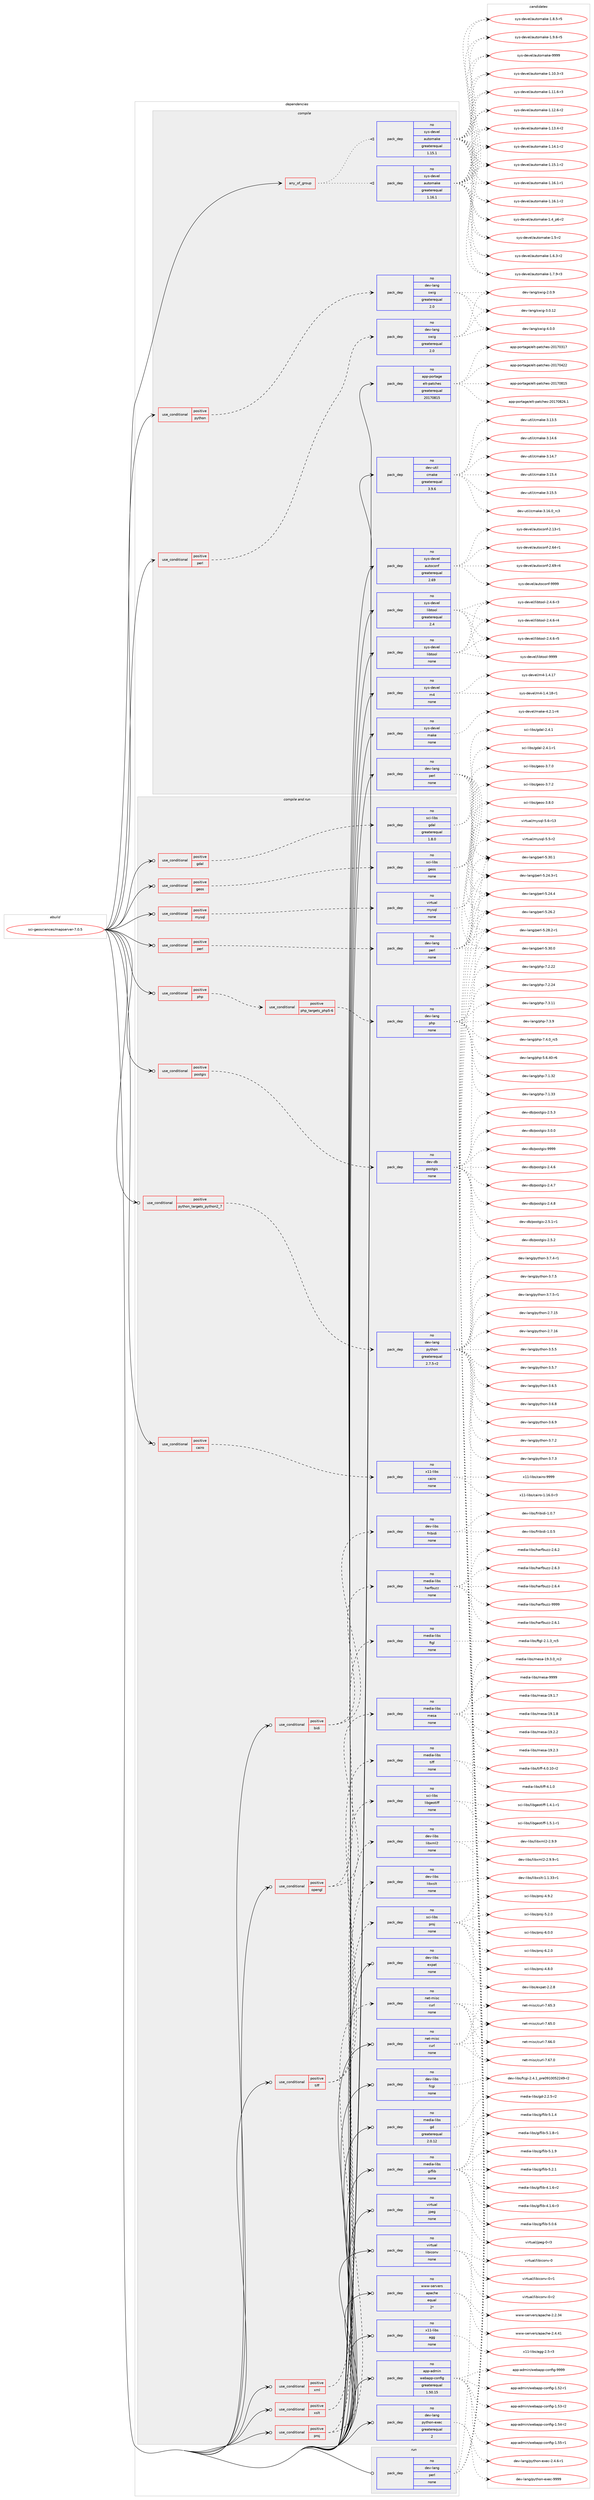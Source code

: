 digraph prolog {

# *************
# Graph options
# *************

newrank=true;
concentrate=true;
compound=true;
graph [rankdir=LR,fontname=Helvetica,fontsize=10,ranksep=1.5];#, ranksep=2.5, nodesep=0.2];
edge  [arrowhead=vee];
node  [fontname=Helvetica,fontsize=10];

# **********
# The ebuild
# **********

subgraph cluster_leftcol {
color=gray;
rank=same;
label=<<i>ebuild</i>>;
id [label="sci-geosciences/mapserver-7.0.5", color=red, width=4, href="../sci-geosciences/mapserver-7.0.5.svg"];
}

# ****************
# The dependencies
# ****************

subgraph cluster_midcol {
color=gray;
label=<<i>dependencies</i>>;
subgraph cluster_compile {
fillcolor="#eeeeee";
style=filled;
label=<<i>compile</i>>;
subgraph any14584 {
dependency854354 [label=<<TABLE BORDER="0" CELLBORDER="1" CELLSPACING="0" CELLPADDING="4"><TR><TD CELLPADDING="10">any_of_group</TD></TR></TABLE>>, shape=none, color=red];subgraph pack631849 {
dependency854355 [label=<<TABLE BORDER="0" CELLBORDER="1" CELLSPACING="0" CELLPADDING="4" WIDTH="220"><TR><TD ROWSPAN="6" CELLPADDING="30">pack_dep</TD></TR><TR><TD WIDTH="110">no</TD></TR><TR><TD>sys-devel</TD></TR><TR><TD>automake</TD></TR><TR><TD>greaterequal</TD></TR><TR><TD>1.16.1</TD></TR></TABLE>>, shape=none, color=blue];
}
dependency854354:e -> dependency854355:w [weight=20,style="dotted",arrowhead="oinv"];
subgraph pack631850 {
dependency854356 [label=<<TABLE BORDER="0" CELLBORDER="1" CELLSPACING="0" CELLPADDING="4" WIDTH="220"><TR><TD ROWSPAN="6" CELLPADDING="30">pack_dep</TD></TR><TR><TD WIDTH="110">no</TD></TR><TR><TD>sys-devel</TD></TR><TR><TD>automake</TD></TR><TR><TD>greaterequal</TD></TR><TR><TD>1.15.1</TD></TR></TABLE>>, shape=none, color=blue];
}
dependency854354:e -> dependency854356:w [weight=20,style="dotted",arrowhead="oinv"];
}
id:e -> dependency854354:w [weight=20,style="solid",arrowhead="vee"];
subgraph cond207412 {
dependency854357 [label=<<TABLE BORDER="0" CELLBORDER="1" CELLSPACING="0" CELLPADDING="4"><TR><TD ROWSPAN="3" CELLPADDING="10">use_conditional</TD></TR><TR><TD>positive</TD></TR><TR><TD>perl</TD></TR></TABLE>>, shape=none, color=red];
subgraph pack631851 {
dependency854358 [label=<<TABLE BORDER="0" CELLBORDER="1" CELLSPACING="0" CELLPADDING="4" WIDTH="220"><TR><TD ROWSPAN="6" CELLPADDING="30">pack_dep</TD></TR><TR><TD WIDTH="110">no</TD></TR><TR><TD>dev-lang</TD></TR><TR><TD>swig</TD></TR><TR><TD>greaterequal</TD></TR><TR><TD>2.0</TD></TR></TABLE>>, shape=none, color=blue];
}
dependency854357:e -> dependency854358:w [weight=20,style="dashed",arrowhead="vee"];
}
id:e -> dependency854357:w [weight=20,style="solid",arrowhead="vee"];
subgraph cond207413 {
dependency854359 [label=<<TABLE BORDER="0" CELLBORDER="1" CELLSPACING="0" CELLPADDING="4"><TR><TD ROWSPAN="3" CELLPADDING="10">use_conditional</TD></TR><TR><TD>positive</TD></TR><TR><TD>python</TD></TR></TABLE>>, shape=none, color=red];
subgraph pack631852 {
dependency854360 [label=<<TABLE BORDER="0" CELLBORDER="1" CELLSPACING="0" CELLPADDING="4" WIDTH="220"><TR><TD ROWSPAN="6" CELLPADDING="30">pack_dep</TD></TR><TR><TD WIDTH="110">no</TD></TR><TR><TD>dev-lang</TD></TR><TR><TD>swig</TD></TR><TR><TD>greaterequal</TD></TR><TR><TD>2.0</TD></TR></TABLE>>, shape=none, color=blue];
}
dependency854359:e -> dependency854360:w [weight=20,style="dashed",arrowhead="vee"];
}
id:e -> dependency854359:w [weight=20,style="solid",arrowhead="vee"];
subgraph pack631853 {
dependency854361 [label=<<TABLE BORDER="0" CELLBORDER="1" CELLSPACING="0" CELLPADDING="4" WIDTH="220"><TR><TD ROWSPAN="6" CELLPADDING="30">pack_dep</TD></TR><TR><TD WIDTH="110">no</TD></TR><TR><TD>app-portage</TD></TR><TR><TD>elt-patches</TD></TR><TR><TD>greaterequal</TD></TR><TR><TD>20170815</TD></TR></TABLE>>, shape=none, color=blue];
}
id:e -> dependency854361:w [weight=20,style="solid",arrowhead="vee"];
subgraph pack631854 {
dependency854362 [label=<<TABLE BORDER="0" CELLBORDER="1" CELLSPACING="0" CELLPADDING="4" WIDTH="220"><TR><TD ROWSPAN="6" CELLPADDING="30">pack_dep</TD></TR><TR><TD WIDTH="110">no</TD></TR><TR><TD>dev-lang</TD></TR><TR><TD>perl</TD></TR><TR><TD>none</TD></TR><TR><TD></TD></TR></TABLE>>, shape=none, color=blue];
}
id:e -> dependency854362:w [weight=20,style="solid",arrowhead="vee"];
subgraph pack631855 {
dependency854363 [label=<<TABLE BORDER="0" CELLBORDER="1" CELLSPACING="0" CELLPADDING="4" WIDTH="220"><TR><TD ROWSPAN="6" CELLPADDING="30">pack_dep</TD></TR><TR><TD WIDTH="110">no</TD></TR><TR><TD>dev-util</TD></TR><TR><TD>cmake</TD></TR><TR><TD>greaterequal</TD></TR><TR><TD>3.9.6</TD></TR></TABLE>>, shape=none, color=blue];
}
id:e -> dependency854363:w [weight=20,style="solid",arrowhead="vee"];
subgraph pack631856 {
dependency854364 [label=<<TABLE BORDER="0" CELLBORDER="1" CELLSPACING="0" CELLPADDING="4" WIDTH="220"><TR><TD ROWSPAN="6" CELLPADDING="30">pack_dep</TD></TR><TR><TD WIDTH="110">no</TD></TR><TR><TD>sys-devel</TD></TR><TR><TD>autoconf</TD></TR><TR><TD>greaterequal</TD></TR><TR><TD>2.69</TD></TR></TABLE>>, shape=none, color=blue];
}
id:e -> dependency854364:w [weight=20,style="solid",arrowhead="vee"];
subgraph pack631857 {
dependency854365 [label=<<TABLE BORDER="0" CELLBORDER="1" CELLSPACING="0" CELLPADDING="4" WIDTH="220"><TR><TD ROWSPAN="6" CELLPADDING="30">pack_dep</TD></TR><TR><TD WIDTH="110">no</TD></TR><TR><TD>sys-devel</TD></TR><TR><TD>libtool</TD></TR><TR><TD>greaterequal</TD></TR><TR><TD>2.4</TD></TR></TABLE>>, shape=none, color=blue];
}
id:e -> dependency854365:w [weight=20,style="solid",arrowhead="vee"];
subgraph pack631858 {
dependency854366 [label=<<TABLE BORDER="0" CELLBORDER="1" CELLSPACING="0" CELLPADDING="4" WIDTH="220"><TR><TD ROWSPAN="6" CELLPADDING="30">pack_dep</TD></TR><TR><TD WIDTH="110">no</TD></TR><TR><TD>sys-devel</TD></TR><TR><TD>libtool</TD></TR><TR><TD>none</TD></TR><TR><TD></TD></TR></TABLE>>, shape=none, color=blue];
}
id:e -> dependency854366:w [weight=20,style="solid",arrowhead="vee"];
subgraph pack631859 {
dependency854367 [label=<<TABLE BORDER="0" CELLBORDER="1" CELLSPACING="0" CELLPADDING="4" WIDTH="220"><TR><TD ROWSPAN="6" CELLPADDING="30">pack_dep</TD></TR><TR><TD WIDTH="110">no</TD></TR><TR><TD>sys-devel</TD></TR><TR><TD>m4</TD></TR><TR><TD>none</TD></TR><TR><TD></TD></TR></TABLE>>, shape=none, color=blue];
}
id:e -> dependency854367:w [weight=20,style="solid",arrowhead="vee"];
subgraph pack631860 {
dependency854368 [label=<<TABLE BORDER="0" CELLBORDER="1" CELLSPACING="0" CELLPADDING="4" WIDTH="220"><TR><TD ROWSPAN="6" CELLPADDING="30">pack_dep</TD></TR><TR><TD WIDTH="110">no</TD></TR><TR><TD>sys-devel</TD></TR><TR><TD>make</TD></TR><TR><TD>none</TD></TR><TR><TD></TD></TR></TABLE>>, shape=none, color=blue];
}
id:e -> dependency854368:w [weight=20,style="solid",arrowhead="vee"];
}
subgraph cluster_compileandrun {
fillcolor="#eeeeee";
style=filled;
label=<<i>compile and run</i>>;
subgraph cond207414 {
dependency854369 [label=<<TABLE BORDER="0" CELLBORDER="1" CELLSPACING="0" CELLPADDING="4"><TR><TD ROWSPAN="3" CELLPADDING="10">use_conditional</TD></TR><TR><TD>positive</TD></TR><TR><TD>bidi</TD></TR></TABLE>>, shape=none, color=red];
subgraph pack631861 {
dependency854370 [label=<<TABLE BORDER="0" CELLBORDER="1" CELLSPACING="0" CELLPADDING="4" WIDTH="220"><TR><TD ROWSPAN="6" CELLPADDING="30">pack_dep</TD></TR><TR><TD WIDTH="110">no</TD></TR><TR><TD>dev-libs</TD></TR><TR><TD>fribidi</TD></TR><TR><TD>none</TD></TR><TR><TD></TD></TR></TABLE>>, shape=none, color=blue];
}
dependency854369:e -> dependency854370:w [weight=20,style="dashed",arrowhead="vee"];
subgraph pack631862 {
dependency854371 [label=<<TABLE BORDER="0" CELLBORDER="1" CELLSPACING="0" CELLPADDING="4" WIDTH="220"><TR><TD ROWSPAN="6" CELLPADDING="30">pack_dep</TD></TR><TR><TD WIDTH="110">no</TD></TR><TR><TD>media-libs</TD></TR><TR><TD>harfbuzz</TD></TR><TR><TD>none</TD></TR><TR><TD></TD></TR></TABLE>>, shape=none, color=blue];
}
dependency854369:e -> dependency854371:w [weight=20,style="dashed",arrowhead="vee"];
}
id:e -> dependency854369:w [weight=20,style="solid",arrowhead="odotvee"];
subgraph cond207415 {
dependency854372 [label=<<TABLE BORDER="0" CELLBORDER="1" CELLSPACING="0" CELLPADDING="4"><TR><TD ROWSPAN="3" CELLPADDING="10">use_conditional</TD></TR><TR><TD>positive</TD></TR><TR><TD>cairo</TD></TR></TABLE>>, shape=none, color=red];
subgraph pack631863 {
dependency854373 [label=<<TABLE BORDER="0" CELLBORDER="1" CELLSPACING="0" CELLPADDING="4" WIDTH="220"><TR><TD ROWSPAN="6" CELLPADDING="30">pack_dep</TD></TR><TR><TD WIDTH="110">no</TD></TR><TR><TD>x11-libs</TD></TR><TR><TD>cairo</TD></TR><TR><TD>none</TD></TR><TR><TD></TD></TR></TABLE>>, shape=none, color=blue];
}
dependency854372:e -> dependency854373:w [weight=20,style="dashed",arrowhead="vee"];
}
id:e -> dependency854372:w [weight=20,style="solid",arrowhead="odotvee"];
subgraph cond207416 {
dependency854374 [label=<<TABLE BORDER="0" CELLBORDER="1" CELLSPACING="0" CELLPADDING="4"><TR><TD ROWSPAN="3" CELLPADDING="10">use_conditional</TD></TR><TR><TD>positive</TD></TR><TR><TD>gdal</TD></TR></TABLE>>, shape=none, color=red];
subgraph pack631864 {
dependency854375 [label=<<TABLE BORDER="0" CELLBORDER="1" CELLSPACING="0" CELLPADDING="4" WIDTH="220"><TR><TD ROWSPAN="6" CELLPADDING="30">pack_dep</TD></TR><TR><TD WIDTH="110">no</TD></TR><TR><TD>sci-libs</TD></TR><TR><TD>gdal</TD></TR><TR><TD>greaterequal</TD></TR><TR><TD>1.8.0</TD></TR></TABLE>>, shape=none, color=blue];
}
dependency854374:e -> dependency854375:w [weight=20,style="dashed",arrowhead="vee"];
}
id:e -> dependency854374:w [weight=20,style="solid",arrowhead="odotvee"];
subgraph cond207417 {
dependency854376 [label=<<TABLE BORDER="0" CELLBORDER="1" CELLSPACING="0" CELLPADDING="4"><TR><TD ROWSPAN="3" CELLPADDING="10">use_conditional</TD></TR><TR><TD>positive</TD></TR><TR><TD>geos</TD></TR></TABLE>>, shape=none, color=red];
subgraph pack631865 {
dependency854377 [label=<<TABLE BORDER="0" CELLBORDER="1" CELLSPACING="0" CELLPADDING="4" WIDTH="220"><TR><TD ROWSPAN="6" CELLPADDING="30">pack_dep</TD></TR><TR><TD WIDTH="110">no</TD></TR><TR><TD>sci-libs</TD></TR><TR><TD>geos</TD></TR><TR><TD>none</TD></TR><TR><TD></TD></TR></TABLE>>, shape=none, color=blue];
}
dependency854376:e -> dependency854377:w [weight=20,style="dashed",arrowhead="vee"];
}
id:e -> dependency854376:w [weight=20,style="solid",arrowhead="odotvee"];
subgraph cond207418 {
dependency854378 [label=<<TABLE BORDER="0" CELLBORDER="1" CELLSPACING="0" CELLPADDING="4"><TR><TD ROWSPAN="3" CELLPADDING="10">use_conditional</TD></TR><TR><TD>positive</TD></TR><TR><TD>mysql</TD></TR></TABLE>>, shape=none, color=red];
subgraph pack631866 {
dependency854379 [label=<<TABLE BORDER="0" CELLBORDER="1" CELLSPACING="0" CELLPADDING="4" WIDTH="220"><TR><TD ROWSPAN="6" CELLPADDING="30">pack_dep</TD></TR><TR><TD WIDTH="110">no</TD></TR><TR><TD>virtual</TD></TR><TR><TD>mysql</TD></TR><TR><TD>none</TD></TR><TR><TD></TD></TR></TABLE>>, shape=none, color=blue];
}
dependency854378:e -> dependency854379:w [weight=20,style="dashed",arrowhead="vee"];
}
id:e -> dependency854378:w [weight=20,style="solid",arrowhead="odotvee"];
subgraph cond207419 {
dependency854380 [label=<<TABLE BORDER="0" CELLBORDER="1" CELLSPACING="0" CELLPADDING="4"><TR><TD ROWSPAN="3" CELLPADDING="10">use_conditional</TD></TR><TR><TD>positive</TD></TR><TR><TD>opengl</TD></TR></TABLE>>, shape=none, color=red];
subgraph pack631867 {
dependency854381 [label=<<TABLE BORDER="0" CELLBORDER="1" CELLSPACING="0" CELLPADDING="4" WIDTH="220"><TR><TD ROWSPAN="6" CELLPADDING="30">pack_dep</TD></TR><TR><TD WIDTH="110">no</TD></TR><TR><TD>media-libs</TD></TR><TR><TD>ftgl</TD></TR><TR><TD>none</TD></TR><TR><TD></TD></TR></TABLE>>, shape=none, color=blue];
}
dependency854380:e -> dependency854381:w [weight=20,style="dashed",arrowhead="vee"];
subgraph pack631868 {
dependency854382 [label=<<TABLE BORDER="0" CELLBORDER="1" CELLSPACING="0" CELLPADDING="4" WIDTH="220"><TR><TD ROWSPAN="6" CELLPADDING="30">pack_dep</TD></TR><TR><TD WIDTH="110">no</TD></TR><TR><TD>media-libs</TD></TR><TR><TD>mesa</TD></TR><TR><TD>none</TD></TR><TR><TD></TD></TR></TABLE>>, shape=none, color=blue];
}
dependency854380:e -> dependency854382:w [weight=20,style="dashed",arrowhead="vee"];
}
id:e -> dependency854380:w [weight=20,style="solid",arrowhead="odotvee"];
subgraph cond207420 {
dependency854383 [label=<<TABLE BORDER="0" CELLBORDER="1" CELLSPACING="0" CELLPADDING="4"><TR><TD ROWSPAN="3" CELLPADDING="10">use_conditional</TD></TR><TR><TD>positive</TD></TR><TR><TD>perl</TD></TR></TABLE>>, shape=none, color=red];
subgraph pack631869 {
dependency854384 [label=<<TABLE BORDER="0" CELLBORDER="1" CELLSPACING="0" CELLPADDING="4" WIDTH="220"><TR><TD ROWSPAN="6" CELLPADDING="30">pack_dep</TD></TR><TR><TD WIDTH="110">no</TD></TR><TR><TD>dev-lang</TD></TR><TR><TD>perl</TD></TR><TR><TD>none</TD></TR><TR><TD></TD></TR></TABLE>>, shape=none, color=blue];
}
dependency854383:e -> dependency854384:w [weight=20,style="dashed",arrowhead="vee"];
}
id:e -> dependency854383:w [weight=20,style="solid",arrowhead="odotvee"];
subgraph cond207421 {
dependency854385 [label=<<TABLE BORDER="0" CELLBORDER="1" CELLSPACING="0" CELLPADDING="4"><TR><TD ROWSPAN="3" CELLPADDING="10">use_conditional</TD></TR><TR><TD>positive</TD></TR><TR><TD>php</TD></TR></TABLE>>, shape=none, color=red];
subgraph cond207422 {
dependency854386 [label=<<TABLE BORDER="0" CELLBORDER="1" CELLSPACING="0" CELLPADDING="4"><TR><TD ROWSPAN="3" CELLPADDING="10">use_conditional</TD></TR><TR><TD>positive</TD></TR><TR><TD>php_targets_php5-6</TD></TR></TABLE>>, shape=none, color=red];
subgraph pack631870 {
dependency854387 [label=<<TABLE BORDER="0" CELLBORDER="1" CELLSPACING="0" CELLPADDING="4" WIDTH="220"><TR><TD ROWSPAN="6" CELLPADDING="30">pack_dep</TD></TR><TR><TD WIDTH="110">no</TD></TR><TR><TD>dev-lang</TD></TR><TR><TD>php</TD></TR><TR><TD>none</TD></TR><TR><TD></TD></TR></TABLE>>, shape=none, color=blue];
}
dependency854386:e -> dependency854387:w [weight=20,style="dashed",arrowhead="vee"];
}
dependency854385:e -> dependency854386:w [weight=20,style="dashed",arrowhead="vee"];
}
id:e -> dependency854385:w [weight=20,style="solid",arrowhead="odotvee"];
subgraph cond207423 {
dependency854388 [label=<<TABLE BORDER="0" CELLBORDER="1" CELLSPACING="0" CELLPADDING="4"><TR><TD ROWSPAN="3" CELLPADDING="10">use_conditional</TD></TR><TR><TD>positive</TD></TR><TR><TD>postgis</TD></TR></TABLE>>, shape=none, color=red];
subgraph pack631871 {
dependency854389 [label=<<TABLE BORDER="0" CELLBORDER="1" CELLSPACING="0" CELLPADDING="4" WIDTH="220"><TR><TD ROWSPAN="6" CELLPADDING="30">pack_dep</TD></TR><TR><TD WIDTH="110">no</TD></TR><TR><TD>dev-db</TD></TR><TR><TD>postgis</TD></TR><TR><TD>none</TD></TR><TR><TD></TD></TR></TABLE>>, shape=none, color=blue];
}
dependency854388:e -> dependency854389:w [weight=20,style="dashed",arrowhead="vee"];
}
id:e -> dependency854388:w [weight=20,style="solid",arrowhead="odotvee"];
subgraph cond207424 {
dependency854390 [label=<<TABLE BORDER="0" CELLBORDER="1" CELLSPACING="0" CELLPADDING="4"><TR><TD ROWSPAN="3" CELLPADDING="10">use_conditional</TD></TR><TR><TD>positive</TD></TR><TR><TD>proj</TD></TR></TABLE>>, shape=none, color=red];
subgraph pack631872 {
dependency854391 [label=<<TABLE BORDER="0" CELLBORDER="1" CELLSPACING="0" CELLPADDING="4" WIDTH="220"><TR><TD ROWSPAN="6" CELLPADDING="30">pack_dep</TD></TR><TR><TD WIDTH="110">no</TD></TR><TR><TD>sci-libs</TD></TR><TR><TD>proj</TD></TR><TR><TD>none</TD></TR><TR><TD></TD></TR></TABLE>>, shape=none, color=blue];
}
dependency854390:e -> dependency854391:w [weight=20,style="dashed",arrowhead="vee"];
subgraph pack631873 {
dependency854392 [label=<<TABLE BORDER="0" CELLBORDER="1" CELLSPACING="0" CELLPADDING="4" WIDTH="220"><TR><TD ROWSPAN="6" CELLPADDING="30">pack_dep</TD></TR><TR><TD WIDTH="110">no</TD></TR><TR><TD>net-misc</TD></TR><TR><TD>curl</TD></TR><TR><TD>none</TD></TR><TR><TD></TD></TR></TABLE>>, shape=none, color=blue];
}
dependency854390:e -> dependency854392:w [weight=20,style="dashed",arrowhead="vee"];
}
id:e -> dependency854390:w [weight=20,style="solid",arrowhead="odotvee"];
subgraph cond207425 {
dependency854393 [label=<<TABLE BORDER="0" CELLBORDER="1" CELLSPACING="0" CELLPADDING="4"><TR><TD ROWSPAN="3" CELLPADDING="10">use_conditional</TD></TR><TR><TD>positive</TD></TR><TR><TD>python_targets_python2_7</TD></TR></TABLE>>, shape=none, color=red];
subgraph pack631874 {
dependency854394 [label=<<TABLE BORDER="0" CELLBORDER="1" CELLSPACING="0" CELLPADDING="4" WIDTH="220"><TR><TD ROWSPAN="6" CELLPADDING="30">pack_dep</TD></TR><TR><TD WIDTH="110">no</TD></TR><TR><TD>dev-lang</TD></TR><TR><TD>python</TD></TR><TR><TD>greaterequal</TD></TR><TR><TD>2.7.5-r2</TD></TR></TABLE>>, shape=none, color=blue];
}
dependency854393:e -> dependency854394:w [weight=20,style="dashed",arrowhead="vee"];
}
id:e -> dependency854393:w [weight=20,style="solid",arrowhead="odotvee"];
subgraph cond207426 {
dependency854395 [label=<<TABLE BORDER="0" CELLBORDER="1" CELLSPACING="0" CELLPADDING="4"><TR><TD ROWSPAN="3" CELLPADDING="10">use_conditional</TD></TR><TR><TD>positive</TD></TR><TR><TD>tiff</TD></TR></TABLE>>, shape=none, color=red];
subgraph pack631875 {
dependency854396 [label=<<TABLE BORDER="0" CELLBORDER="1" CELLSPACING="0" CELLPADDING="4" WIDTH="220"><TR><TD ROWSPAN="6" CELLPADDING="30">pack_dep</TD></TR><TR><TD WIDTH="110">no</TD></TR><TR><TD>media-libs</TD></TR><TR><TD>tiff</TD></TR><TR><TD>none</TD></TR><TR><TD></TD></TR></TABLE>>, shape=none, color=blue];
}
dependency854395:e -> dependency854396:w [weight=20,style="dashed",arrowhead="vee"];
subgraph pack631876 {
dependency854397 [label=<<TABLE BORDER="0" CELLBORDER="1" CELLSPACING="0" CELLPADDING="4" WIDTH="220"><TR><TD ROWSPAN="6" CELLPADDING="30">pack_dep</TD></TR><TR><TD WIDTH="110">no</TD></TR><TR><TD>sci-libs</TD></TR><TR><TD>libgeotiff</TD></TR><TR><TD>none</TD></TR><TR><TD></TD></TR></TABLE>>, shape=none, color=blue];
}
dependency854395:e -> dependency854397:w [weight=20,style="dashed",arrowhead="vee"];
}
id:e -> dependency854395:w [weight=20,style="solid",arrowhead="odotvee"];
subgraph cond207427 {
dependency854398 [label=<<TABLE BORDER="0" CELLBORDER="1" CELLSPACING="0" CELLPADDING="4"><TR><TD ROWSPAN="3" CELLPADDING="10">use_conditional</TD></TR><TR><TD>positive</TD></TR><TR><TD>xml</TD></TR></TABLE>>, shape=none, color=red];
subgraph pack631877 {
dependency854399 [label=<<TABLE BORDER="0" CELLBORDER="1" CELLSPACING="0" CELLPADDING="4" WIDTH="220"><TR><TD ROWSPAN="6" CELLPADDING="30">pack_dep</TD></TR><TR><TD WIDTH="110">no</TD></TR><TR><TD>dev-libs</TD></TR><TR><TD>libxml2</TD></TR><TR><TD>none</TD></TR><TR><TD></TD></TR></TABLE>>, shape=none, color=blue];
}
dependency854398:e -> dependency854399:w [weight=20,style="dashed",arrowhead="vee"];
}
id:e -> dependency854398:w [weight=20,style="solid",arrowhead="odotvee"];
subgraph cond207428 {
dependency854400 [label=<<TABLE BORDER="0" CELLBORDER="1" CELLSPACING="0" CELLPADDING="4"><TR><TD ROWSPAN="3" CELLPADDING="10">use_conditional</TD></TR><TR><TD>positive</TD></TR><TR><TD>xslt</TD></TR></TABLE>>, shape=none, color=red];
subgraph pack631878 {
dependency854401 [label=<<TABLE BORDER="0" CELLBORDER="1" CELLSPACING="0" CELLPADDING="4" WIDTH="220"><TR><TD ROWSPAN="6" CELLPADDING="30">pack_dep</TD></TR><TR><TD WIDTH="110">no</TD></TR><TR><TD>dev-libs</TD></TR><TR><TD>libxslt</TD></TR><TR><TD>none</TD></TR><TR><TD></TD></TR></TABLE>>, shape=none, color=blue];
}
dependency854400:e -> dependency854401:w [weight=20,style="dashed",arrowhead="vee"];
}
id:e -> dependency854400:w [weight=20,style="solid",arrowhead="odotvee"];
subgraph pack631879 {
dependency854402 [label=<<TABLE BORDER="0" CELLBORDER="1" CELLSPACING="0" CELLPADDING="4" WIDTH="220"><TR><TD ROWSPAN="6" CELLPADDING="30">pack_dep</TD></TR><TR><TD WIDTH="110">no</TD></TR><TR><TD>app-admin</TD></TR><TR><TD>webapp-config</TD></TR><TR><TD>greaterequal</TD></TR><TR><TD>1.50.15</TD></TR></TABLE>>, shape=none, color=blue];
}
id:e -> dependency854402:w [weight=20,style="solid",arrowhead="odotvee"];
subgraph pack631880 {
dependency854403 [label=<<TABLE BORDER="0" CELLBORDER="1" CELLSPACING="0" CELLPADDING="4" WIDTH="220"><TR><TD ROWSPAN="6" CELLPADDING="30">pack_dep</TD></TR><TR><TD WIDTH="110">no</TD></TR><TR><TD>dev-lang</TD></TR><TR><TD>python-exec</TD></TR><TR><TD>greaterequal</TD></TR><TR><TD>2</TD></TR></TABLE>>, shape=none, color=blue];
}
id:e -> dependency854403:w [weight=20,style="solid",arrowhead="odotvee"];
subgraph pack631881 {
dependency854404 [label=<<TABLE BORDER="0" CELLBORDER="1" CELLSPACING="0" CELLPADDING="4" WIDTH="220"><TR><TD ROWSPAN="6" CELLPADDING="30">pack_dep</TD></TR><TR><TD WIDTH="110">no</TD></TR><TR><TD>dev-libs</TD></TR><TR><TD>expat</TD></TR><TR><TD>none</TD></TR><TR><TD></TD></TR></TABLE>>, shape=none, color=blue];
}
id:e -> dependency854404:w [weight=20,style="solid",arrowhead="odotvee"];
subgraph pack631882 {
dependency854405 [label=<<TABLE BORDER="0" CELLBORDER="1" CELLSPACING="0" CELLPADDING="4" WIDTH="220"><TR><TD ROWSPAN="6" CELLPADDING="30">pack_dep</TD></TR><TR><TD WIDTH="110">no</TD></TR><TR><TD>dev-libs</TD></TR><TR><TD>fcgi</TD></TR><TR><TD>none</TD></TR><TR><TD></TD></TR></TABLE>>, shape=none, color=blue];
}
id:e -> dependency854405:w [weight=20,style="solid",arrowhead="odotvee"];
subgraph pack631883 {
dependency854406 [label=<<TABLE BORDER="0" CELLBORDER="1" CELLSPACING="0" CELLPADDING="4" WIDTH="220"><TR><TD ROWSPAN="6" CELLPADDING="30">pack_dep</TD></TR><TR><TD WIDTH="110">no</TD></TR><TR><TD>media-libs</TD></TR><TR><TD>gd</TD></TR><TR><TD>greaterequal</TD></TR><TR><TD>2.0.12</TD></TR></TABLE>>, shape=none, color=blue];
}
id:e -> dependency854406:w [weight=20,style="solid",arrowhead="odotvee"];
subgraph pack631884 {
dependency854407 [label=<<TABLE BORDER="0" CELLBORDER="1" CELLSPACING="0" CELLPADDING="4" WIDTH="220"><TR><TD ROWSPAN="6" CELLPADDING="30">pack_dep</TD></TR><TR><TD WIDTH="110">no</TD></TR><TR><TD>media-libs</TD></TR><TR><TD>giflib</TD></TR><TR><TD>none</TD></TR><TR><TD></TD></TR></TABLE>>, shape=none, color=blue];
}
id:e -> dependency854407:w [weight=20,style="solid",arrowhead="odotvee"];
subgraph pack631885 {
dependency854408 [label=<<TABLE BORDER="0" CELLBORDER="1" CELLSPACING="0" CELLPADDING="4" WIDTH="220"><TR><TD ROWSPAN="6" CELLPADDING="30">pack_dep</TD></TR><TR><TD WIDTH="110">no</TD></TR><TR><TD>net-misc</TD></TR><TR><TD>curl</TD></TR><TR><TD>none</TD></TR><TR><TD></TD></TR></TABLE>>, shape=none, color=blue];
}
id:e -> dependency854408:w [weight=20,style="solid",arrowhead="odotvee"];
subgraph pack631886 {
dependency854409 [label=<<TABLE BORDER="0" CELLBORDER="1" CELLSPACING="0" CELLPADDING="4" WIDTH="220"><TR><TD ROWSPAN="6" CELLPADDING="30">pack_dep</TD></TR><TR><TD WIDTH="110">no</TD></TR><TR><TD>virtual</TD></TR><TR><TD>jpeg</TD></TR><TR><TD>none</TD></TR><TR><TD></TD></TR></TABLE>>, shape=none, color=blue];
}
id:e -> dependency854409:w [weight=20,style="solid",arrowhead="odotvee"];
subgraph pack631887 {
dependency854410 [label=<<TABLE BORDER="0" CELLBORDER="1" CELLSPACING="0" CELLPADDING="4" WIDTH="220"><TR><TD ROWSPAN="6" CELLPADDING="30">pack_dep</TD></TR><TR><TD WIDTH="110">no</TD></TR><TR><TD>virtual</TD></TR><TR><TD>libiconv</TD></TR><TR><TD>none</TD></TR><TR><TD></TD></TR></TABLE>>, shape=none, color=blue];
}
id:e -> dependency854410:w [weight=20,style="solid",arrowhead="odotvee"];
subgraph pack631888 {
dependency854411 [label=<<TABLE BORDER="0" CELLBORDER="1" CELLSPACING="0" CELLPADDING="4" WIDTH="220"><TR><TD ROWSPAN="6" CELLPADDING="30">pack_dep</TD></TR><TR><TD WIDTH="110">no</TD></TR><TR><TD>www-servers</TD></TR><TR><TD>apache</TD></TR><TR><TD>equal</TD></TR><TR><TD>2*</TD></TR></TABLE>>, shape=none, color=blue];
}
id:e -> dependency854411:w [weight=20,style="solid",arrowhead="odotvee"];
subgraph pack631889 {
dependency854412 [label=<<TABLE BORDER="0" CELLBORDER="1" CELLSPACING="0" CELLPADDING="4" WIDTH="220"><TR><TD ROWSPAN="6" CELLPADDING="30">pack_dep</TD></TR><TR><TD WIDTH="110">no</TD></TR><TR><TD>x11-libs</TD></TR><TR><TD>agg</TD></TR><TR><TD>none</TD></TR><TR><TD></TD></TR></TABLE>>, shape=none, color=blue];
}
id:e -> dependency854412:w [weight=20,style="solid",arrowhead="odotvee"];
}
subgraph cluster_run {
fillcolor="#eeeeee";
style=filled;
label=<<i>run</i>>;
subgraph pack631890 {
dependency854413 [label=<<TABLE BORDER="0" CELLBORDER="1" CELLSPACING="0" CELLPADDING="4" WIDTH="220"><TR><TD ROWSPAN="6" CELLPADDING="30">pack_dep</TD></TR><TR><TD WIDTH="110">no</TD></TR><TR><TD>dev-lang</TD></TR><TR><TD>perl</TD></TR><TR><TD>none</TD></TR><TR><TD></TD></TR></TABLE>>, shape=none, color=blue];
}
id:e -> dependency854413:w [weight=20,style="solid",arrowhead="odot"];
}
}

# **************
# The candidates
# **************

subgraph cluster_choices {
rank=same;
color=gray;
label=<<i>candidates</i>>;

subgraph choice631849 {
color=black;
nodesep=1;
choice11512111545100101118101108479711711611110997107101454946494846514511451 [label="sys-devel/automake-1.10.3-r3", color=red, width=4,href="../sys-devel/automake-1.10.3-r3.svg"];
choice11512111545100101118101108479711711611110997107101454946494946544511451 [label="sys-devel/automake-1.11.6-r3", color=red, width=4,href="../sys-devel/automake-1.11.6-r3.svg"];
choice11512111545100101118101108479711711611110997107101454946495046544511450 [label="sys-devel/automake-1.12.6-r2", color=red, width=4,href="../sys-devel/automake-1.12.6-r2.svg"];
choice11512111545100101118101108479711711611110997107101454946495146524511450 [label="sys-devel/automake-1.13.4-r2", color=red, width=4,href="../sys-devel/automake-1.13.4-r2.svg"];
choice11512111545100101118101108479711711611110997107101454946495246494511450 [label="sys-devel/automake-1.14.1-r2", color=red, width=4,href="../sys-devel/automake-1.14.1-r2.svg"];
choice11512111545100101118101108479711711611110997107101454946495346494511450 [label="sys-devel/automake-1.15.1-r2", color=red, width=4,href="../sys-devel/automake-1.15.1-r2.svg"];
choice11512111545100101118101108479711711611110997107101454946495446494511449 [label="sys-devel/automake-1.16.1-r1", color=red, width=4,href="../sys-devel/automake-1.16.1-r1.svg"];
choice11512111545100101118101108479711711611110997107101454946495446494511450 [label="sys-devel/automake-1.16.1-r2", color=red, width=4,href="../sys-devel/automake-1.16.1-r2.svg"];
choice115121115451001011181011084797117116111109971071014549465295112544511450 [label="sys-devel/automake-1.4_p6-r2", color=red, width=4,href="../sys-devel/automake-1.4_p6-r2.svg"];
choice11512111545100101118101108479711711611110997107101454946534511450 [label="sys-devel/automake-1.5-r2", color=red, width=4,href="../sys-devel/automake-1.5-r2.svg"];
choice115121115451001011181011084797117116111109971071014549465446514511450 [label="sys-devel/automake-1.6.3-r2", color=red, width=4,href="../sys-devel/automake-1.6.3-r2.svg"];
choice115121115451001011181011084797117116111109971071014549465546574511451 [label="sys-devel/automake-1.7.9-r3", color=red, width=4,href="../sys-devel/automake-1.7.9-r3.svg"];
choice115121115451001011181011084797117116111109971071014549465646534511453 [label="sys-devel/automake-1.8.5-r5", color=red, width=4,href="../sys-devel/automake-1.8.5-r5.svg"];
choice115121115451001011181011084797117116111109971071014549465746544511453 [label="sys-devel/automake-1.9.6-r5", color=red, width=4,href="../sys-devel/automake-1.9.6-r5.svg"];
choice115121115451001011181011084797117116111109971071014557575757 [label="sys-devel/automake-9999", color=red, width=4,href="../sys-devel/automake-9999.svg"];
dependency854355:e -> choice11512111545100101118101108479711711611110997107101454946494846514511451:w [style=dotted,weight="100"];
dependency854355:e -> choice11512111545100101118101108479711711611110997107101454946494946544511451:w [style=dotted,weight="100"];
dependency854355:e -> choice11512111545100101118101108479711711611110997107101454946495046544511450:w [style=dotted,weight="100"];
dependency854355:e -> choice11512111545100101118101108479711711611110997107101454946495146524511450:w [style=dotted,weight="100"];
dependency854355:e -> choice11512111545100101118101108479711711611110997107101454946495246494511450:w [style=dotted,weight="100"];
dependency854355:e -> choice11512111545100101118101108479711711611110997107101454946495346494511450:w [style=dotted,weight="100"];
dependency854355:e -> choice11512111545100101118101108479711711611110997107101454946495446494511449:w [style=dotted,weight="100"];
dependency854355:e -> choice11512111545100101118101108479711711611110997107101454946495446494511450:w [style=dotted,weight="100"];
dependency854355:e -> choice115121115451001011181011084797117116111109971071014549465295112544511450:w [style=dotted,weight="100"];
dependency854355:e -> choice11512111545100101118101108479711711611110997107101454946534511450:w [style=dotted,weight="100"];
dependency854355:e -> choice115121115451001011181011084797117116111109971071014549465446514511450:w [style=dotted,weight="100"];
dependency854355:e -> choice115121115451001011181011084797117116111109971071014549465546574511451:w [style=dotted,weight="100"];
dependency854355:e -> choice115121115451001011181011084797117116111109971071014549465646534511453:w [style=dotted,weight="100"];
dependency854355:e -> choice115121115451001011181011084797117116111109971071014549465746544511453:w [style=dotted,weight="100"];
dependency854355:e -> choice115121115451001011181011084797117116111109971071014557575757:w [style=dotted,weight="100"];
}
subgraph choice631850 {
color=black;
nodesep=1;
choice11512111545100101118101108479711711611110997107101454946494846514511451 [label="sys-devel/automake-1.10.3-r3", color=red, width=4,href="../sys-devel/automake-1.10.3-r3.svg"];
choice11512111545100101118101108479711711611110997107101454946494946544511451 [label="sys-devel/automake-1.11.6-r3", color=red, width=4,href="../sys-devel/automake-1.11.6-r3.svg"];
choice11512111545100101118101108479711711611110997107101454946495046544511450 [label="sys-devel/automake-1.12.6-r2", color=red, width=4,href="../sys-devel/automake-1.12.6-r2.svg"];
choice11512111545100101118101108479711711611110997107101454946495146524511450 [label="sys-devel/automake-1.13.4-r2", color=red, width=4,href="../sys-devel/automake-1.13.4-r2.svg"];
choice11512111545100101118101108479711711611110997107101454946495246494511450 [label="sys-devel/automake-1.14.1-r2", color=red, width=4,href="../sys-devel/automake-1.14.1-r2.svg"];
choice11512111545100101118101108479711711611110997107101454946495346494511450 [label="sys-devel/automake-1.15.1-r2", color=red, width=4,href="../sys-devel/automake-1.15.1-r2.svg"];
choice11512111545100101118101108479711711611110997107101454946495446494511449 [label="sys-devel/automake-1.16.1-r1", color=red, width=4,href="../sys-devel/automake-1.16.1-r1.svg"];
choice11512111545100101118101108479711711611110997107101454946495446494511450 [label="sys-devel/automake-1.16.1-r2", color=red, width=4,href="../sys-devel/automake-1.16.1-r2.svg"];
choice115121115451001011181011084797117116111109971071014549465295112544511450 [label="sys-devel/automake-1.4_p6-r2", color=red, width=4,href="../sys-devel/automake-1.4_p6-r2.svg"];
choice11512111545100101118101108479711711611110997107101454946534511450 [label="sys-devel/automake-1.5-r2", color=red, width=4,href="../sys-devel/automake-1.5-r2.svg"];
choice115121115451001011181011084797117116111109971071014549465446514511450 [label="sys-devel/automake-1.6.3-r2", color=red, width=4,href="../sys-devel/automake-1.6.3-r2.svg"];
choice115121115451001011181011084797117116111109971071014549465546574511451 [label="sys-devel/automake-1.7.9-r3", color=red, width=4,href="../sys-devel/automake-1.7.9-r3.svg"];
choice115121115451001011181011084797117116111109971071014549465646534511453 [label="sys-devel/automake-1.8.5-r5", color=red, width=4,href="../sys-devel/automake-1.8.5-r5.svg"];
choice115121115451001011181011084797117116111109971071014549465746544511453 [label="sys-devel/automake-1.9.6-r5", color=red, width=4,href="../sys-devel/automake-1.9.6-r5.svg"];
choice115121115451001011181011084797117116111109971071014557575757 [label="sys-devel/automake-9999", color=red, width=4,href="../sys-devel/automake-9999.svg"];
dependency854356:e -> choice11512111545100101118101108479711711611110997107101454946494846514511451:w [style=dotted,weight="100"];
dependency854356:e -> choice11512111545100101118101108479711711611110997107101454946494946544511451:w [style=dotted,weight="100"];
dependency854356:e -> choice11512111545100101118101108479711711611110997107101454946495046544511450:w [style=dotted,weight="100"];
dependency854356:e -> choice11512111545100101118101108479711711611110997107101454946495146524511450:w [style=dotted,weight="100"];
dependency854356:e -> choice11512111545100101118101108479711711611110997107101454946495246494511450:w [style=dotted,weight="100"];
dependency854356:e -> choice11512111545100101118101108479711711611110997107101454946495346494511450:w [style=dotted,weight="100"];
dependency854356:e -> choice11512111545100101118101108479711711611110997107101454946495446494511449:w [style=dotted,weight="100"];
dependency854356:e -> choice11512111545100101118101108479711711611110997107101454946495446494511450:w [style=dotted,weight="100"];
dependency854356:e -> choice115121115451001011181011084797117116111109971071014549465295112544511450:w [style=dotted,weight="100"];
dependency854356:e -> choice11512111545100101118101108479711711611110997107101454946534511450:w [style=dotted,weight="100"];
dependency854356:e -> choice115121115451001011181011084797117116111109971071014549465446514511450:w [style=dotted,weight="100"];
dependency854356:e -> choice115121115451001011181011084797117116111109971071014549465546574511451:w [style=dotted,weight="100"];
dependency854356:e -> choice115121115451001011181011084797117116111109971071014549465646534511453:w [style=dotted,weight="100"];
dependency854356:e -> choice115121115451001011181011084797117116111109971071014549465746544511453:w [style=dotted,weight="100"];
dependency854356:e -> choice115121115451001011181011084797117116111109971071014557575757:w [style=dotted,weight="100"];
}
subgraph choice631851 {
color=black;
nodesep=1;
choice100101118451089711010347115119105103455046484657 [label="dev-lang/swig-2.0.9", color=red, width=4,href="../dev-lang/swig-2.0.9.svg"];
choice10010111845108971101034711511910510345514648464950 [label="dev-lang/swig-3.0.12", color=red, width=4,href="../dev-lang/swig-3.0.12.svg"];
choice100101118451089711010347115119105103455246484648 [label="dev-lang/swig-4.0.0", color=red, width=4,href="../dev-lang/swig-4.0.0.svg"];
dependency854358:e -> choice100101118451089711010347115119105103455046484657:w [style=dotted,weight="100"];
dependency854358:e -> choice10010111845108971101034711511910510345514648464950:w [style=dotted,weight="100"];
dependency854358:e -> choice100101118451089711010347115119105103455246484648:w [style=dotted,weight="100"];
}
subgraph choice631852 {
color=black;
nodesep=1;
choice100101118451089711010347115119105103455046484657 [label="dev-lang/swig-2.0.9", color=red, width=4,href="../dev-lang/swig-2.0.9.svg"];
choice10010111845108971101034711511910510345514648464950 [label="dev-lang/swig-3.0.12", color=red, width=4,href="../dev-lang/swig-3.0.12.svg"];
choice100101118451089711010347115119105103455246484648 [label="dev-lang/swig-4.0.0", color=red, width=4,href="../dev-lang/swig-4.0.0.svg"];
dependency854360:e -> choice100101118451089711010347115119105103455046484657:w [style=dotted,weight="100"];
dependency854360:e -> choice10010111845108971101034711511910510345514648464950:w [style=dotted,weight="100"];
dependency854360:e -> choice100101118451089711010347115119105103455246484648:w [style=dotted,weight="100"];
}
subgraph choice631853 {
color=black;
nodesep=1;
choice97112112451121111141169710310147101108116451129711699104101115455048495548514955 [label="app-portage/elt-patches-20170317", color=red, width=4,href="../app-portage/elt-patches-20170317.svg"];
choice97112112451121111141169710310147101108116451129711699104101115455048495548525050 [label="app-portage/elt-patches-20170422", color=red, width=4,href="../app-portage/elt-patches-20170422.svg"];
choice97112112451121111141169710310147101108116451129711699104101115455048495548564953 [label="app-portage/elt-patches-20170815", color=red, width=4,href="../app-portage/elt-patches-20170815.svg"];
choice971121124511211111411697103101471011081164511297116991041011154550484955485650544649 [label="app-portage/elt-patches-20170826.1", color=red, width=4,href="../app-portage/elt-patches-20170826.1.svg"];
dependency854361:e -> choice97112112451121111141169710310147101108116451129711699104101115455048495548514955:w [style=dotted,weight="100"];
dependency854361:e -> choice97112112451121111141169710310147101108116451129711699104101115455048495548525050:w [style=dotted,weight="100"];
dependency854361:e -> choice97112112451121111141169710310147101108116451129711699104101115455048495548564953:w [style=dotted,weight="100"];
dependency854361:e -> choice971121124511211111411697103101471011081164511297116991041011154550484955485650544649:w [style=dotted,weight="100"];
}
subgraph choice631854 {
color=black;
nodesep=1;
choice100101118451089711010347112101114108455346505246514511449 [label="dev-lang/perl-5.24.3-r1", color=red, width=4,href="../dev-lang/perl-5.24.3-r1.svg"];
choice10010111845108971101034711210111410845534650524652 [label="dev-lang/perl-5.24.4", color=red, width=4,href="../dev-lang/perl-5.24.4.svg"];
choice10010111845108971101034711210111410845534650544650 [label="dev-lang/perl-5.26.2", color=red, width=4,href="../dev-lang/perl-5.26.2.svg"];
choice100101118451089711010347112101114108455346505646504511449 [label="dev-lang/perl-5.28.2-r1", color=red, width=4,href="../dev-lang/perl-5.28.2-r1.svg"];
choice10010111845108971101034711210111410845534651484648 [label="dev-lang/perl-5.30.0", color=red, width=4,href="../dev-lang/perl-5.30.0.svg"];
choice10010111845108971101034711210111410845534651484649 [label="dev-lang/perl-5.30.1", color=red, width=4,href="../dev-lang/perl-5.30.1.svg"];
dependency854362:e -> choice100101118451089711010347112101114108455346505246514511449:w [style=dotted,weight="100"];
dependency854362:e -> choice10010111845108971101034711210111410845534650524652:w [style=dotted,weight="100"];
dependency854362:e -> choice10010111845108971101034711210111410845534650544650:w [style=dotted,weight="100"];
dependency854362:e -> choice100101118451089711010347112101114108455346505646504511449:w [style=dotted,weight="100"];
dependency854362:e -> choice10010111845108971101034711210111410845534651484648:w [style=dotted,weight="100"];
dependency854362:e -> choice10010111845108971101034711210111410845534651484649:w [style=dotted,weight="100"];
}
subgraph choice631855 {
color=black;
nodesep=1;
choice1001011184511711610510847991099710710145514649514653 [label="dev-util/cmake-3.13.5", color=red, width=4,href="../dev-util/cmake-3.13.5.svg"];
choice1001011184511711610510847991099710710145514649524654 [label="dev-util/cmake-3.14.6", color=red, width=4,href="../dev-util/cmake-3.14.6.svg"];
choice1001011184511711610510847991099710710145514649524655 [label="dev-util/cmake-3.14.7", color=red, width=4,href="../dev-util/cmake-3.14.7.svg"];
choice1001011184511711610510847991099710710145514649534652 [label="dev-util/cmake-3.15.4", color=red, width=4,href="../dev-util/cmake-3.15.4.svg"];
choice1001011184511711610510847991099710710145514649534653 [label="dev-util/cmake-3.15.5", color=red, width=4,href="../dev-util/cmake-3.15.5.svg"];
choice1001011184511711610510847991099710710145514649544648951149951 [label="dev-util/cmake-3.16.0_rc3", color=red, width=4,href="../dev-util/cmake-3.16.0_rc3.svg"];
dependency854363:e -> choice1001011184511711610510847991099710710145514649514653:w [style=dotted,weight="100"];
dependency854363:e -> choice1001011184511711610510847991099710710145514649524654:w [style=dotted,weight="100"];
dependency854363:e -> choice1001011184511711610510847991099710710145514649524655:w [style=dotted,weight="100"];
dependency854363:e -> choice1001011184511711610510847991099710710145514649534652:w [style=dotted,weight="100"];
dependency854363:e -> choice1001011184511711610510847991099710710145514649534653:w [style=dotted,weight="100"];
dependency854363:e -> choice1001011184511711610510847991099710710145514649544648951149951:w [style=dotted,weight="100"];
}
subgraph choice631856 {
color=black;
nodesep=1;
choice1151211154510010111810110847971171161119911111010245504649514511449 [label="sys-devel/autoconf-2.13-r1", color=red, width=4,href="../sys-devel/autoconf-2.13-r1.svg"];
choice1151211154510010111810110847971171161119911111010245504654524511449 [label="sys-devel/autoconf-2.64-r1", color=red, width=4,href="../sys-devel/autoconf-2.64-r1.svg"];
choice1151211154510010111810110847971171161119911111010245504654574511452 [label="sys-devel/autoconf-2.69-r4", color=red, width=4,href="../sys-devel/autoconf-2.69-r4.svg"];
choice115121115451001011181011084797117116111991111101024557575757 [label="sys-devel/autoconf-9999", color=red, width=4,href="../sys-devel/autoconf-9999.svg"];
dependency854364:e -> choice1151211154510010111810110847971171161119911111010245504649514511449:w [style=dotted,weight="100"];
dependency854364:e -> choice1151211154510010111810110847971171161119911111010245504654524511449:w [style=dotted,weight="100"];
dependency854364:e -> choice1151211154510010111810110847971171161119911111010245504654574511452:w [style=dotted,weight="100"];
dependency854364:e -> choice115121115451001011181011084797117116111991111101024557575757:w [style=dotted,weight="100"];
}
subgraph choice631857 {
color=black;
nodesep=1;
choice1151211154510010111810110847108105981161111111084550465246544511451 [label="sys-devel/libtool-2.4.6-r3", color=red, width=4,href="../sys-devel/libtool-2.4.6-r3.svg"];
choice1151211154510010111810110847108105981161111111084550465246544511452 [label="sys-devel/libtool-2.4.6-r4", color=red, width=4,href="../sys-devel/libtool-2.4.6-r4.svg"];
choice1151211154510010111810110847108105981161111111084550465246544511453 [label="sys-devel/libtool-2.4.6-r5", color=red, width=4,href="../sys-devel/libtool-2.4.6-r5.svg"];
choice1151211154510010111810110847108105981161111111084557575757 [label="sys-devel/libtool-9999", color=red, width=4,href="../sys-devel/libtool-9999.svg"];
dependency854365:e -> choice1151211154510010111810110847108105981161111111084550465246544511451:w [style=dotted,weight="100"];
dependency854365:e -> choice1151211154510010111810110847108105981161111111084550465246544511452:w [style=dotted,weight="100"];
dependency854365:e -> choice1151211154510010111810110847108105981161111111084550465246544511453:w [style=dotted,weight="100"];
dependency854365:e -> choice1151211154510010111810110847108105981161111111084557575757:w [style=dotted,weight="100"];
}
subgraph choice631858 {
color=black;
nodesep=1;
choice1151211154510010111810110847108105981161111111084550465246544511451 [label="sys-devel/libtool-2.4.6-r3", color=red, width=4,href="../sys-devel/libtool-2.4.6-r3.svg"];
choice1151211154510010111810110847108105981161111111084550465246544511452 [label="sys-devel/libtool-2.4.6-r4", color=red, width=4,href="../sys-devel/libtool-2.4.6-r4.svg"];
choice1151211154510010111810110847108105981161111111084550465246544511453 [label="sys-devel/libtool-2.4.6-r5", color=red, width=4,href="../sys-devel/libtool-2.4.6-r5.svg"];
choice1151211154510010111810110847108105981161111111084557575757 [label="sys-devel/libtool-9999", color=red, width=4,href="../sys-devel/libtool-9999.svg"];
dependency854366:e -> choice1151211154510010111810110847108105981161111111084550465246544511451:w [style=dotted,weight="100"];
dependency854366:e -> choice1151211154510010111810110847108105981161111111084550465246544511452:w [style=dotted,weight="100"];
dependency854366:e -> choice1151211154510010111810110847108105981161111111084550465246544511453:w [style=dotted,weight="100"];
dependency854366:e -> choice1151211154510010111810110847108105981161111111084557575757:w [style=dotted,weight="100"];
}
subgraph choice631859 {
color=black;
nodesep=1;
choice11512111545100101118101108471095245494652464955 [label="sys-devel/m4-1.4.17", color=red, width=4,href="../sys-devel/m4-1.4.17.svg"];
choice115121115451001011181011084710952454946524649564511449 [label="sys-devel/m4-1.4.18-r1", color=red, width=4,href="../sys-devel/m4-1.4.18-r1.svg"];
dependency854367:e -> choice11512111545100101118101108471095245494652464955:w [style=dotted,weight="100"];
dependency854367:e -> choice115121115451001011181011084710952454946524649564511449:w [style=dotted,weight="100"];
}
subgraph choice631860 {
color=black;
nodesep=1;
choice1151211154510010111810110847109971071014552465046494511452 [label="sys-devel/make-4.2.1-r4", color=red, width=4,href="../sys-devel/make-4.2.1-r4.svg"];
dependency854368:e -> choice1151211154510010111810110847109971071014552465046494511452:w [style=dotted,weight="100"];
}
subgraph choice631861 {
color=black;
nodesep=1;
choice10010111845108105981154710211410598105100105454946484653 [label="dev-libs/fribidi-1.0.5", color=red, width=4,href="../dev-libs/fribidi-1.0.5.svg"];
choice10010111845108105981154710211410598105100105454946484655 [label="dev-libs/fribidi-1.0.7", color=red, width=4,href="../dev-libs/fribidi-1.0.7.svg"];
dependency854370:e -> choice10010111845108105981154710211410598105100105454946484653:w [style=dotted,weight="100"];
dependency854370:e -> choice10010111845108105981154710211410598105100105454946484655:w [style=dotted,weight="100"];
}
subgraph choice631862 {
color=black;
nodesep=1;
choice109101100105974510810598115471049711410298117122122455046544649 [label="media-libs/harfbuzz-2.6.1", color=red, width=4,href="../media-libs/harfbuzz-2.6.1.svg"];
choice109101100105974510810598115471049711410298117122122455046544650 [label="media-libs/harfbuzz-2.6.2", color=red, width=4,href="../media-libs/harfbuzz-2.6.2.svg"];
choice109101100105974510810598115471049711410298117122122455046544651 [label="media-libs/harfbuzz-2.6.3", color=red, width=4,href="../media-libs/harfbuzz-2.6.3.svg"];
choice109101100105974510810598115471049711410298117122122455046544652 [label="media-libs/harfbuzz-2.6.4", color=red, width=4,href="../media-libs/harfbuzz-2.6.4.svg"];
choice1091011001059745108105981154710497114102981171221224557575757 [label="media-libs/harfbuzz-9999", color=red, width=4,href="../media-libs/harfbuzz-9999.svg"];
dependency854371:e -> choice109101100105974510810598115471049711410298117122122455046544649:w [style=dotted,weight="100"];
dependency854371:e -> choice109101100105974510810598115471049711410298117122122455046544650:w [style=dotted,weight="100"];
dependency854371:e -> choice109101100105974510810598115471049711410298117122122455046544651:w [style=dotted,weight="100"];
dependency854371:e -> choice109101100105974510810598115471049711410298117122122455046544652:w [style=dotted,weight="100"];
dependency854371:e -> choice1091011001059745108105981154710497114102981171221224557575757:w [style=dotted,weight="100"];
}
subgraph choice631863 {
color=black;
nodesep=1;
choice12049494510810598115479997105114111454946495446484511451 [label="x11-libs/cairo-1.16.0-r3", color=red, width=4,href="../x11-libs/cairo-1.16.0-r3.svg"];
choice120494945108105981154799971051141114557575757 [label="x11-libs/cairo-9999", color=red, width=4,href="../x11-libs/cairo-9999.svg"];
dependency854373:e -> choice12049494510810598115479997105114111454946495446484511451:w [style=dotted,weight="100"];
dependency854373:e -> choice120494945108105981154799971051141114557575757:w [style=dotted,weight="100"];
}
subgraph choice631864 {
color=black;
nodesep=1;
choice1159910545108105981154710310097108455046524649 [label="sci-libs/gdal-2.4.1", color=red, width=4,href="../sci-libs/gdal-2.4.1.svg"];
choice11599105451081059811547103100971084550465246494511449 [label="sci-libs/gdal-2.4.1-r1", color=red, width=4,href="../sci-libs/gdal-2.4.1-r1.svg"];
dependency854375:e -> choice1159910545108105981154710310097108455046524649:w [style=dotted,weight="100"];
dependency854375:e -> choice11599105451081059811547103100971084550465246494511449:w [style=dotted,weight="100"];
}
subgraph choice631865 {
color=black;
nodesep=1;
choice11599105451081059811547103101111115455146554648 [label="sci-libs/geos-3.7.0", color=red, width=4,href="../sci-libs/geos-3.7.0.svg"];
choice11599105451081059811547103101111115455146554650 [label="sci-libs/geos-3.7.2", color=red, width=4,href="../sci-libs/geos-3.7.2.svg"];
choice11599105451081059811547103101111115455146564648 [label="sci-libs/geos-3.8.0", color=red, width=4,href="../sci-libs/geos-3.8.0.svg"];
dependency854377:e -> choice11599105451081059811547103101111115455146554648:w [style=dotted,weight="100"];
dependency854377:e -> choice11599105451081059811547103101111115455146554650:w [style=dotted,weight="100"];
dependency854377:e -> choice11599105451081059811547103101111115455146564648:w [style=dotted,weight="100"];
}
subgraph choice631866 {
color=black;
nodesep=1;
choice1181051141161179710847109121115113108455346534511450 [label="virtual/mysql-5.5-r2", color=red, width=4,href="../virtual/mysql-5.5-r2.svg"];
choice118105114116117971084710912111511310845534654451144951 [label="virtual/mysql-5.6-r13", color=red, width=4,href="../virtual/mysql-5.6-r13.svg"];
dependency854379:e -> choice1181051141161179710847109121115113108455346534511450:w [style=dotted,weight="100"];
dependency854379:e -> choice118105114116117971084710912111511310845534654451144951:w [style=dotted,weight="100"];
}
subgraph choice631867 {
color=black;
nodesep=1;
choice10910110010597451081059811547102116103108455046494651951149953 [label="media-libs/ftgl-2.1.3_rc5", color=red, width=4,href="../media-libs/ftgl-2.1.3_rc5.svg"];
dependency854381:e -> choice10910110010597451081059811547102116103108455046494651951149953:w [style=dotted,weight="100"];
}
subgraph choice631868 {
color=black;
nodesep=1;
choice109101100105974510810598115471091011159745495746494655 [label="media-libs/mesa-19.1.7", color=red, width=4,href="../media-libs/mesa-19.1.7.svg"];
choice109101100105974510810598115471091011159745495746494656 [label="media-libs/mesa-19.1.8", color=red, width=4,href="../media-libs/mesa-19.1.8.svg"];
choice109101100105974510810598115471091011159745495746504650 [label="media-libs/mesa-19.2.2", color=red, width=4,href="../media-libs/mesa-19.2.2.svg"];
choice109101100105974510810598115471091011159745495746504651 [label="media-libs/mesa-19.2.3", color=red, width=4,href="../media-libs/mesa-19.2.3.svg"];
choice109101100105974510810598115471091011159745495746514648951149950 [label="media-libs/mesa-19.3.0_rc2", color=red, width=4,href="../media-libs/mesa-19.3.0_rc2.svg"];
choice10910110010597451081059811547109101115974557575757 [label="media-libs/mesa-9999", color=red, width=4,href="../media-libs/mesa-9999.svg"];
dependency854382:e -> choice109101100105974510810598115471091011159745495746494655:w [style=dotted,weight="100"];
dependency854382:e -> choice109101100105974510810598115471091011159745495746494656:w [style=dotted,weight="100"];
dependency854382:e -> choice109101100105974510810598115471091011159745495746504650:w [style=dotted,weight="100"];
dependency854382:e -> choice109101100105974510810598115471091011159745495746504651:w [style=dotted,weight="100"];
dependency854382:e -> choice109101100105974510810598115471091011159745495746514648951149950:w [style=dotted,weight="100"];
dependency854382:e -> choice10910110010597451081059811547109101115974557575757:w [style=dotted,weight="100"];
}
subgraph choice631869 {
color=black;
nodesep=1;
choice100101118451089711010347112101114108455346505246514511449 [label="dev-lang/perl-5.24.3-r1", color=red, width=4,href="../dev-lang/perl-5.24.3-r1.svg"];
choice10010111845108971101034711210111410845534650524652 [label="dev-lang/perl-5.24.4", color=red, width=4,href="../dev-lang/perl-5.24.4.svg"];
choice10010111845108971101034711210111410845534650544650 [label="dev-lang/perl-5.26.2", color=red, width=4,href="../dev-lang/perl-5.26.2.svg"];
choice100101118451089711010347112101114108455346505646504511449 [label="dev-lang/perl-5.28.2-r1", color=red, width=4,href="../dev-lang/perl-5.28.2-r1.svg"];
choice10010111845108971101034711210111410845534651484648 [label="dev-lang/perl-5.30.0", color=red, width=4,href="../dev-lang/perl-5.30.0.svg"];
choice10010111845108971101034711210111410845534651484649 [label="dev-lang/perl-5.30.1", color=red, width=4,href="../dev-lang/perl-5.30.1.svg"];
dependency854384:e -> choice100101118451089711010347112101114108455346505246514511449:w [style=dotted,weight="100"];
dependency854384:e -> choice10010111845108971101034711210111410845534650524652:w [style=dotted,weight="100"];
dependency854384:e -> choice10010111845108971101034711210111410845534650544650:w [style=dotted,weight="100"];
dependency854384:e -> choice100101118451089711010347112101114108455346505646504511449:w [style=dotted,weight="100"];
dependency854384:e -> choice10010111845108971101034711210111410845534651484648:w [style=dotted,weight="100"];
dependency854384:e -> choice10010111845108971101034711210111410845534651484649:w [style=dotted,weight="100"];
}
subgraph choice631870 {
color=black;
nodesep=1;
choice100101118451089711010347112104112455346544652484511454 [label="dev-lang/php-5.6.40-r6", color=red, width=4,href="../dev-lang/php-5.6.40-r6.svg"];
choice10010111845108971101034711210411245554649465150 [label="dev-lang/php-7.1.32", color=red, width=4,href="../dev-lang/php-7.1.32.svg"];
choice10010111845108971101034711210411245554649465151 [label="dev-lang/php-7.1.33", color=red, width=4,href="../dev-lang/php-7.1.33.svg"];
choice10010111845108971101034711210411245554650465050 [label="dev-lang/php-7.2.22", color=red, width=4,href="../dev-lang/php-7.2.22.svg"];
choice10010111845108971101034711210411245554650465052 [label="dev-lang/php-7.2.24", color=red, width=4,href="../dev-lang/php-7.2.24.svg"];
choice10010111845108971101034711210411245554651464949 [label="dev-lang/php-7.3.11", color=red, width=4,href="../dev-lang/php-7.3.11.svg"];
choice100101118451089711010347112104112455546514657 [label="dev-lang/php-7.3.9", color=red, width=4,href="../dev-lang/php-7.3.9.svg"];
choice100101118451089711010347112104112455546524648951149953 [label="dev-lang/php-7.4.0_rc5", color=red, width=4,href="../dev-lang/php-7.4.0_rc5.svg"];
dependency854387:e -> choice100101118451089711010347112104112455346544652484511454:w [style=dotted,weight="100"];
dependency854387:e -> choice10010111845108971101034711210411245554649465150:w [style=dotted,weight="100"];
dependency854387:e -> choice10010111845108971101034711210411245554649465151:w [style=dotted,weight="100"];
dependency854387:e -> choice10010111845108971101034711210411245554650465050:w [style=dotted,weight="100"];
dependency854387:e -> choice10010111845108971101034711210411245554650465052:w [style=dotted,weight="100"];
dependency854387:e -> choice10010111845108971101034711210411245554651464949:w [style=dotted,weight="100"];
dependency854387:e -> choice100101118451089711010347112104112455546514657:w [style=dotted,weight="100"];
dependency854387:e -> choice100101118451089711010347112104112455546524648951149953:w [style=dotted,weight="100"];
}
subgraph choice631871 {
color=black;
nodesep=1;
choice100101118451009847112111115116103105115455046524654 [label="dev-db/postgis-2.4.6", color=red, width=4,href="../dev-db/postgis-2.4.6.svg"];
choice100101118451009847112111115116103105115455046524655 [label="dev-db/postgis-2.4.7", color=red, width=4,href="../dev-db/postgis-2.4.7.svg"];
choice100101118451009847112111115116103105115455046524656 [label="dev-db/postgis-2.4.8", color=red, width=4,href="../dev-db/postgis-2.4.8.svg"];
choice1001011184510098471121111151161031051154550465346494511449 [label="dev-db/postgis-2.5.1-r1", color=red, width=4,href="../dev-db/postgis-2.5.1-r1.svg"];
choice100101118451009847112111115116103105115455046534650 [label="dev-db/postgis-2.5.2", color=red, width=4,href="../dev-db/postgis-2.5.2.svg"];
choice100101118451009847112111115116103105115455046534651 [label="dev-db/postgis-2.5.3", color=red, width=4,href="../dev-db/postgis-2.5.3.svg"];
choice100101118451009847112111115116103105115455146484648 [label="dev-db/postgis-3.0.0", color=red, width=4,href="../dev-db/postgis-3.0.0.svg"];
choice1001011184510098471121111151161031051154557575757 [label="dev-db/postgis-9999", color=red, width=4,href="../dev-db/postgis-9999.svg"];
dependency854389:e -> choice100101118451009847112111115116103105115455046524654:w [style=dotted,weight="100"];
dependency854389:e -> choice100101118451009847112111115116103105115455046524655:w [style=dotted,weight="100"];
dependency854389:e -> choice100101118451009847112111115116103105115455046524656:w [style=dotted,weight="100"];
dependency854389:e -> choice1001011184510098471121111151161031051154550465346494511449:w [style=dotted,weight="100"];
dependency854389:e -> choice100101118451009847112111115116103105115455046534650:w [style=dotted,weight="100"];
dependency854389:e -> choice100101118451009847112111115116103105115455046534651:w [style=dotted,weight="100"];
dependency854389:e -> choice100101118451009847112111115116103105115455146484648:w [style=dotted,weight="100"];
dependency854389:e -> choice1001011184510098471121111151161031051154557575757:w [style=dotted,weight="100"];
}
subgraph choice631872 {
color=black;
nodesep=1;
choice11599105451081059811547112114111106455246564648 [label="sci-libs/proj-4.8.0", color=red, width=4,href="../sci-libs/proj-4.8.0.svg"];
choice11599105451081059811547112114111106455246574650 [label="sci-libs/proj-4.9.2", color=red, width=4,href="../sci-libs/proj-4.9.2.svg"];
choice11599105451081059811547112114111106455346504648 [label="sci-libs/proj-5.2.0", color=red, width=4,href="../sci-libs/proj-5.2.0.svg"];
choice11599105451081059811547112114111106455446484648 [label="sci-libs/proj-6.0.0", color=red, width=4,href="../sci-libs/proj-6.0.0.svg"];
choice11599105451081059811547112114111106455446504648 [label="sci-libs/proj-6.2.0", color=red, width=4,href="../sci-libs/proj-6.2.0.svg"];
dependency854391:e -> choice11599105451081059811547112114111106455246564648:w [style=dotted,weight="100"];
dependency854391:e -> choice11599105451081059811547112114111106455246574650:w [style=dotted,weight="100"];
dependency854391:e -> choice11599105451081059811547112114111106455346504648:w [style=dotted,weight="100"];
dependency854391:e -> choice11599105451081059811547112114111106455446484648:w [style=dotted,weight="100"];
dependency854391:e -> choice11599105451081059811547112114111106455446504648:w [style=dotted,weight="100"];
}
subgraph choice631873 {
color=black;
nodesep=1;
choice1101011164510910511599479911711410845554654534648 [label="net-misc/curl-7.65.0", color=red, width=4,href="../net-misc/curl-7.65.0.svg"];
choice1101011164510910511599479911711410845554654534651 [label="net-misc/curl-7.65.3", color=red, width=4,href="../net-misc/curl-7.65.3.svg"];
choice1101011164510910511599479911711410845554654544648 [label="net-misc/curl-7.66.0", color=red, width=4,href="../net-misc/curl-7.66.0.svg"];
choice1101011164510910511599479911711410845554654554648 [label="net-misc/curl-7.67.0", color=red, width=4,href="../net-misc/curl-7.67.0.svg"];
dependency854392:e -> choice1101011164510910511599479911711410845554654534648:w [style=dotted,weight="100"];
dependency854392:e -> choice1101011164510910511599479911711410845554654534651:w [style=dotted,weight="100"];
dependency854392:e -> choice1101011164510910511599479911711410845554654544648:w [style=dotted,weight="100"];
dependency854392:e -> choice1101011164510910511599479911711410845554654554648:w [style=dotted,weight="100"];
}
subgraph choice631874 {
color=black;
nodesep=1;
choice10010111845108971101034711212111610411111045504655464953 [label="dev-lang/python-2.7.15", color=red, width=4,href="../dev-lang/python-2.7.15.svg"];
choice10010111845108971101034711212111610411111045504655464954 [label="dev-lang/python-2.7.16", color=red, width=4,href="../dev-lang/python-2.7.16.svg"];
choice100101118451089711010347112121116104111110455146534653 [label="dev-lang/python-3.5.5", color=red, width=4,href="../dev-lang/python-3.5.5.svg"];
choice100101118451089711010347112121116104111110455146534655 [label="dev-lang/python-3.5.7", color=red, width=4,href="../dev-lang/python-3.5.7.svg"];
choice100101118451089711010347112121116104111110455146544653 [label="dev-lang/python-3.6.5", color=red, width=4,href="../dev-lang/python-3.6.5.svg"];
choice100101118451089711010347112121116104111110455146544656 [label="dev-lang/python-3.6.8", color=red, width=4,href="../dev-lang/python-3.6.8.svg"];
choice100101118451089711010347112121116104111110455146544657 [label="dev-lang/python-3.6.9", color=red, width=4,href="../dev-lang/python-3.6.9.svg"];
choice100101118451089711010347112121116104111110455146554650 [label="dev-lang/python-3.7.2", color=red, width=4,href="../dev-lang/python-3.7.2.svg"];
choice100101118451089711010347112121116104111110455146554651 [label="dev-lang/python-3.7.3", color=red, width=4,href="../dev-lang/python-3.7.3.svg"];
choice1001011184510897110103471121211161041111104551465546524511449 [label="dev-lang/python-3.7.4-r1", color=red, width=4,href="../dev-lang/python-3.7.4-r1.svg"];
choice100101118451089711010347112121116104111110455146554653 [label="dev-lang/python-3.7.5", color=red, width=4,href="../dev-lang/python-3.7.5.svg"];
choice1001011184510897110103471121211161041111104551465546534511449 [label="dev-lang/python-3.7.5-r1", color=red, width=4,href="../dev-lang/python-3.7.5-r1.svg"];
dependency854394:e -> choice10010111845108971101034711212111610411111045504655464953:w [style=dotted,weight="100"];
dependency854394:e -> choice10010111845108971101034711212111610411111045504655464954:w [style=dotted,weight="100"];
dependency854394:e -> choice100101118451089711010347112121116104111110455146534653:w [style=dotted,weight="100"];
dependency854394:e -> choice100101118451089711010347112121116104111110455146534655:w [style=dotted,weight="100"];
dependency854394:e -> choice100101118451089711010347112121116104111110455146544653:w [style=dotted,weight="100"];
dependency854394:e -> choice100101118451089711010347112121116104111110455146544656:w [style=dotted,weight="100"];
dependency854394:e -> choice100101118451089711010347112121116104111110455146544657:w [style=dotted,weight="100"];
dependency854394:e -> choice100101118451089711010347112121116104111110455146554650:w [style=dotted,weight="100"];
dependency854394:e -> choice100101118451089711010347112121116104111110455146554651:w [style=dotted,weight="100"];
dependency854394:e -> choice1001011184510897110103471121211161041111104551465546524511449:w [style=dotted,weight="100"];
dependency854394:e -> choice100101118451089711010347112121116104111110455146554653:w [style=dotted,weight="100"];
dependency854394:e -> choice1001011184510897110103471121211161041111104551465546534511449:w [style=dotted,weight="100"];
}
subgraph choice631875 {
color=black;
nodesep=1;
choice10910110010597451081059811547116105102102455246484649484511450 [label="media-libs/tiff-4.0.10-r2", color=red, width=4,href="../media-libs/tiff-4.0.10-r2.svg"];
choice10910110010597451081059811547116105102102455246494648 [label="media-libs/tiff-4.1.0", color=red, width=4,href="../media-libs/tiff-4.1.0.svg"];
dependency854396:e -> choice10910110010597451081059811547116105102102455246484649484511450:w [style=dotted,weight="100"];
dependency854396:e -> choice10910110010597451081059811547116105102102455246494648:w [style=dotted,weight="100"];
}
subgraph choice631876 {
color=black;
nodesep=1;
choice11599105451081059811547108105981031011111161051021024549465246494511449 [label="sci-libs/libgeotiff-1.4.1-r1", color=red, width=4,href="../sci-libs/libgeotiff-1.4.1-r1.svg"];
choice11599105451081059811547108105981031011111161051021024549465346494511449 [label="sci-libs/libgeotiff-1.5.1-r1", color=red, width=4,href="../sci-libs/libgeotiff-1.5.1-r1.svg"];
dependency854397:e -> choice11599105451081059811547108105981031011111161051021024549465246494511449:w [style=dotted,weight="100"];
dependency854397:e -> choice11599105451081059811547108105981031011111161051021024549465346494511449:w [style=dotted,weight="100"];
}
subgraph choice631877 {
color=black;
nodesep=1;
choice1001011184510810598115471081059812010910850455046574657 [label="dev-libs/libxml2-2.9.9", color=red, width=4,href="../dev-libs/libxml2-2.9.9.svg"];
choice10010111845108105981154710810598120109108504550465746574511449 [label="dev-libs/libxml2-2.9.9-r1", color=red, width=4,href="../dev-libs/libxml2-2.9.9-r1.svg"];
dependency854399:e -> choice1001011184510810598115471081059812010910850455046574657:w [style=dotted,weight="100"];
dependency854399:e -> choice10010111845108105981154710810598120109108504550465746574511449:w [style=dotted,weight="100"];
}
subgraph choice631878 {
color=black;
nodesep=1;
choice10010111845108105981154710810598120115108116454946494651514511449 [label="dev-libs/libxslt-1.1.33-r1", color=red, width=4,href="../dev-libs/libxslt-1.1.33-r1.svg"];
dependency854401:e -> choice10010111845108105981154710810598120115108116454946494651514511449:w [style=dotted,weight="100"];
}
subgraph choice631879 {
color=black;
nodesep=1;
choice971121124597100109105110471191019897112112459911111010210510345494653504511449 [label="app-admin/webapp-config-1.52-r1", color=red, width=4,href="../app-admin/webapp-config-1.52-r1.svg"];
choice971121124597100109105110471191019897112112459911111010210510345494653514511450 [label="app-admin/webapp-config-1.53-r2", color=red, width=4,href="../app-admin/webapp-config-1.53-r2.svg"];
choice971121124597100109105110471191019897112112459911111010210510345494653524511450 [label="app-admin/webapp-config-1.54-r2", color=red, width=4,href="../app-admin/webapp-config-1.54-r2.svg"];
choice971121124597100109105110471191019897112112459911111010210510345494653534511449 [label="app-admin/webapp-config-1.55-r1", color=red, width=4,href="../app-admin/webapp-config-1.55-r1.svg"];
choice97112112459710010910511047119101989711211245991111101021051034557575757 [label="app-admin/webapp-config-9999", color=red, width=4,href="../app-admin/webapp-config-9999.svg"];
dependency854402:e -> choice971121124597100109105110471191019897112112459911111010210510345494653504511449:w [style=dotted,weight="100"];
dependency854402:e -> choice971121124597100109105110471191019897112112459911111010210510345494653514511450:w [style=dotted,weight="100"];
dependency854402:e -> choice971121124597100109105110471191019897112112459911111010210510345494653524511450:w [style=dotted,weight="100"];
dependency854402:e -> choice971121124597100109105110471191019897112112459911111010210510345494653534511449:w [style=dotted,weight="100"];
dependency854402:e -> choice97112112459710010910511047119101989711211245991111101021051034557575757:w [style=dotted,weight="100"];
}
subgraph choice631880 {
color=black;
nodesep=1;
choice10010111845108971101034711212111610411111045101120101994550465246544511449 [label="dev-lang/python-exec-2.4.6-r1", color=red, width=4,href="../dev-lang/python-exec-2.4.6-r1.svg"];
choice10010111845108971101034711212111610411111045101120101994557575757 [label="dev-lang/python-exec-9999", color=red, width=4,href="../dev-lang/python-exec-9999.svg"];
dependency854403:e -> choice10010111845108971101034711212111610411111045101120101994550465246544511449:w [style=dotted,weight="100"];
dependency854403:e -> choice10010111845108971101034711212111610411111045101120101994557575757:w [style=dotted,weight="100"];
}
subgraph choice631881 {
color=black;
nodesep=1;
choice10010111845108105981154710112011297116455046504656 [label="dev-libs/expat-2.2.8", color=red, width=4,href="../dev-libs/expat-2.2.8.svg"];
dependency854404:e -> choice10010111845108105981154710112011297116455046504656:w [style=dotted,weight="100"];
}
subgraph choice631882 {
color=black;
nodesep=1;
choice1001011184510810598115471029910310545504652464995112114101485749484853505052574511450 [label="dev-libs/fcgi-2.4.1_pre0910052249-r2", color=red, width=4,href="../dev-libs/fcgi-2.4.1_pre0910052249-r2.svg"];
dependency854405:e -> choice1001011184510810598115471029910310545504652464995112114101485749484853505052574511450:w [style=dotted,weight="100"];
}
subgraph choice631883 {
color=black;
nodesep=1;
choice109101100105974510810598115471031004550465046534511450 [label="media-libs/gd-2.2.5-r2", color=red, width=4,href="../media-libs/gd-2.2.5-r2.svg"];
dependency854406:e -> choice109101100105974510810598115471031004550465046534511450:w [style=dotted,weight="100"];
}
subgraph choice631884 {
color=black;
nodesep=1;
choice10910110010597451081059811547103105102108105984552464946544511450 [label="media-libs/giflib-4.1.6-r2", color=red, width=4,href="../media-libs/giflib-4.1.6-r2.svg"];
choice10910110010597451081059811547103105102108105984552464946544511451 [label="media-libs/giflib-4.1.6-r3", color=red, width=4,href="../media-libs/giflib-4.1.6-r3.svg"];
choice1091011001059745108105981154710310510210810598455346484654 [label="media-libs/giflib-5.0.6", color=red, width=4,href="../media-libs/giflib-5.0.6.svg"];
choice1091011001059745108105981154710310510210810598455346494652 [label="media-libs/giflib-5.1.4", color=red, width=4,href="../media-libs/giflib-5.1.4.svg"];
choice10910110010597451081059811547103105102108105984553464946564511449 [label="media-libs/giflib-5.1.8-r1", color=red, width=4,href="../media-libs/giflib-5.1.8-r1.svg"];
choice1091011001059745108105981154710310510210810598455346494657 [label="media-libs/giflib-5.1.9", color=red, width=4,href="../media-libs/giflib-5.1.9.svg"];
choice1091011001059745108105981154710310510210810598455346504649 [label="media-libs/giflib-5.2.1", color=red, width=4,href="../media-libs/giflib-5.2.1.svg"];
dependency854407:e -> choice10910110010597451081059811547103105102108105984552464946544511450:w [style=dotted,weight="100"];
dependency854407:e -> choice10910110010597451081059811547103105102108105984552464946544511451:w [style=dotted,weight="100"];
dependency854407:e -> choice1091011001059745108105981154710310510210810598455346484654:w [style=dotted,weight="100"];
dependency854407:e -> choice1091011001059745108105981154710310510210810598455346494652:w [style=dotted,weight="100"];
dependency854407:e -> choice10910110010597451081059811547103105102108105984553464946564511449:w [style=dotted,weight="100"];
dependency854407:e -> choice1091011001059745108105981154710310510210810598455346494657:w [style=dotted,weight="100"];
dependency854407:e -> choice1091011001059745108105981154710310510210810598455346504649:w [style=dotted,weight="100"];
}
subgraph choice631885 {
color=black;
nodesep=1;
choice1101011164510910511599479911711410845554654534648 [label="net-misc/curl-7.65.0", color=red, width=4,href="../net-misc/curl-7.65.0.svg"];
choice1101011164510910511599479911711410845554654534651 [label="net-misc/curl-7.65.3", color=red, width=4,href="../net-misc/curl-7.65.3.svg"];
choice1101011164510910511599479911711410845554654544648 [label="net-misc/curl-7.66.0", color=red, width=4,href="../net-misc/curl-7.66.0.svg"];
choice1101011164510910511599479911711410845554654554648 [label="net-misc/curl-7.67.0", color=red, width=4,href="../net-misc/curl-7.67.0.svg"];
dependency854408:e -> choice1101011164510910511599479911711410845554654534648:w [style=dotted,weight="100"];
dependency854408:e -> choice1101011164510910511599479911711410845554654534651:w [style=dotted,weight="100"];
dependency854408:e -> choice1101011164510910511599479911711410845554654544648:w [style=dotted,weight="100"];
dependency854408:e -> choice1101011164510910511599479911711410845554654554648:w [style=dotted,weight="100"];
}
subgraph choice631886 {
color=black;
nodesep=1;
choice118105114116117971084710611210110345484511451 [label="virtual/jpeg-0-r3", color=red, width=4,href="../virtual/jpeg-0-r3.svg"];
dependency854409:e -> choice118105114116117971084710611210110345484511451:w [style=dotted,weight="100"];
}
subgraph choice631887 {
color=black;
nodesep=1;
choice118105114116117971084710810598105991111101184548 [label="virtual/libiconv-0", color=red, width=4,href="../virtual/libiconv-0.svg"];
choice1181051141161179710847108105981059911111011845484511449 [label="virtual/libiconv-0-r1", color=red, width=4,href="../virtual/libiconv-0-r1.svg"];
choice1181051141161179710847108105981059911111011845484511450 [label="virtual/libiconv-0-r2", color=red, width=4,href="../virtual/libiconv-0-r2.svg"];
dependency854410:e -> choice118105114116117971084710810598105991111101184548:w [style=dotted,weight="100"];
dependency854410:e -> choice1181051141161179710847108105981059911111011845484511449:w [style=dotted,weight="100"];
dependency854410:e -> choice1181051141161179710847108105981059911111011845484511450:w [style=dotted,weight="100"];
}
subgraph choice631888 {
color=black;
nodesep=1;
choice119119119451151011141181011141154797112979910410145504650465152 [label="www-servers/apache-2.2.34", color=red, width=4,href="../www-servers/apache-2.2.34.svg"];
choice119119119451151011141181011141154797112979910410145504652465249 [label="www-servers/apache-2.4.41", color=red, width=4,href="../www-servers/apache-2.4.41.svg"];
dependency854411:e -> choice119119119451151011141181011141154797112979910410145504650465152:w [style=dotted,weight="100"];
dependency854411:e -> choice119119119451151011141181011141154797112979910410145504652465249:w [style=dotted,weight="100"];
}
subgraph choice631889 {
color=black;
nodesep=1;
choice120494945108105981154797103103455046534511451 [label="x11-libs/agg-2.5-r3", color=red, width=4,href="../x11-libs/agg-2.5-r3.svg"];
dependency854412:e -> choice120494945108105981154797103103455046534511451:w [style=dotted,weight="100"];
}
subgraph choice631890 {
color=black;
nodesep=1;
choice100101118451089711010347112101114108455346505246514511449 [label="dev-lang/perl-5.24.3-r1", color=red, width=4,href="../dev-lang/perl-5.24.3-r1.svg"];
choice10010111845108971101034711210111410845534650524652 [label="dev-lang/perl-5.24.4", color=red, width=4,href="../dev-lang/perl-5.24.4.svg"];
choice10010111845108971101034711210111410845534650544650 [label="dev-lang/perl-5.26.2", color=red, width=4,href="../dev-lang/perl-5.26.2.svg"];
choice100101118451089711010347112101114108455346505646504511449 [label="dev-lang/perl-5.28.2-r1", color=red, width=4,href="../dev-lang/perl-5.28.2-r1.svg"];
choice10010111845108971101034711210111410845534651484648 [label="dev-lang/perl-5.30.0", color=red, width=4,href="../dev-lang/perl-5.30.0.svg"];
choice10010111845108971101034711210111410845534651484649 [label="dev-lang/perl-5.30.1", color=red, width=4,href="../dev-lang/perl-5.30.1.svg"];
dependency854413:e -> choice100101118451089711010347112101114108455346505246514511449:w [style=dotted,weight="100"];
dependency854413:e -> choice10010111845108971101034711210111410845534650524652:w [style=dotted,weight="100"];
dependency854413:e -> choice10010111845108971101034711210111410845534650544650:w [style=dotted,weight="100"];
dependency854413:e -> choice100101118451089711010347112101114108455346505646504511449:w [style=dotted,weight="100"];
dependency854413:e -> choice10010111845108971101034711210111410845534651484648:w [style=dotted,weight="100"];
dependency854413:e -> choice10010111845108971101034711210111410845534651484649:w [style=dotted,weight="100"];
}
}

}
